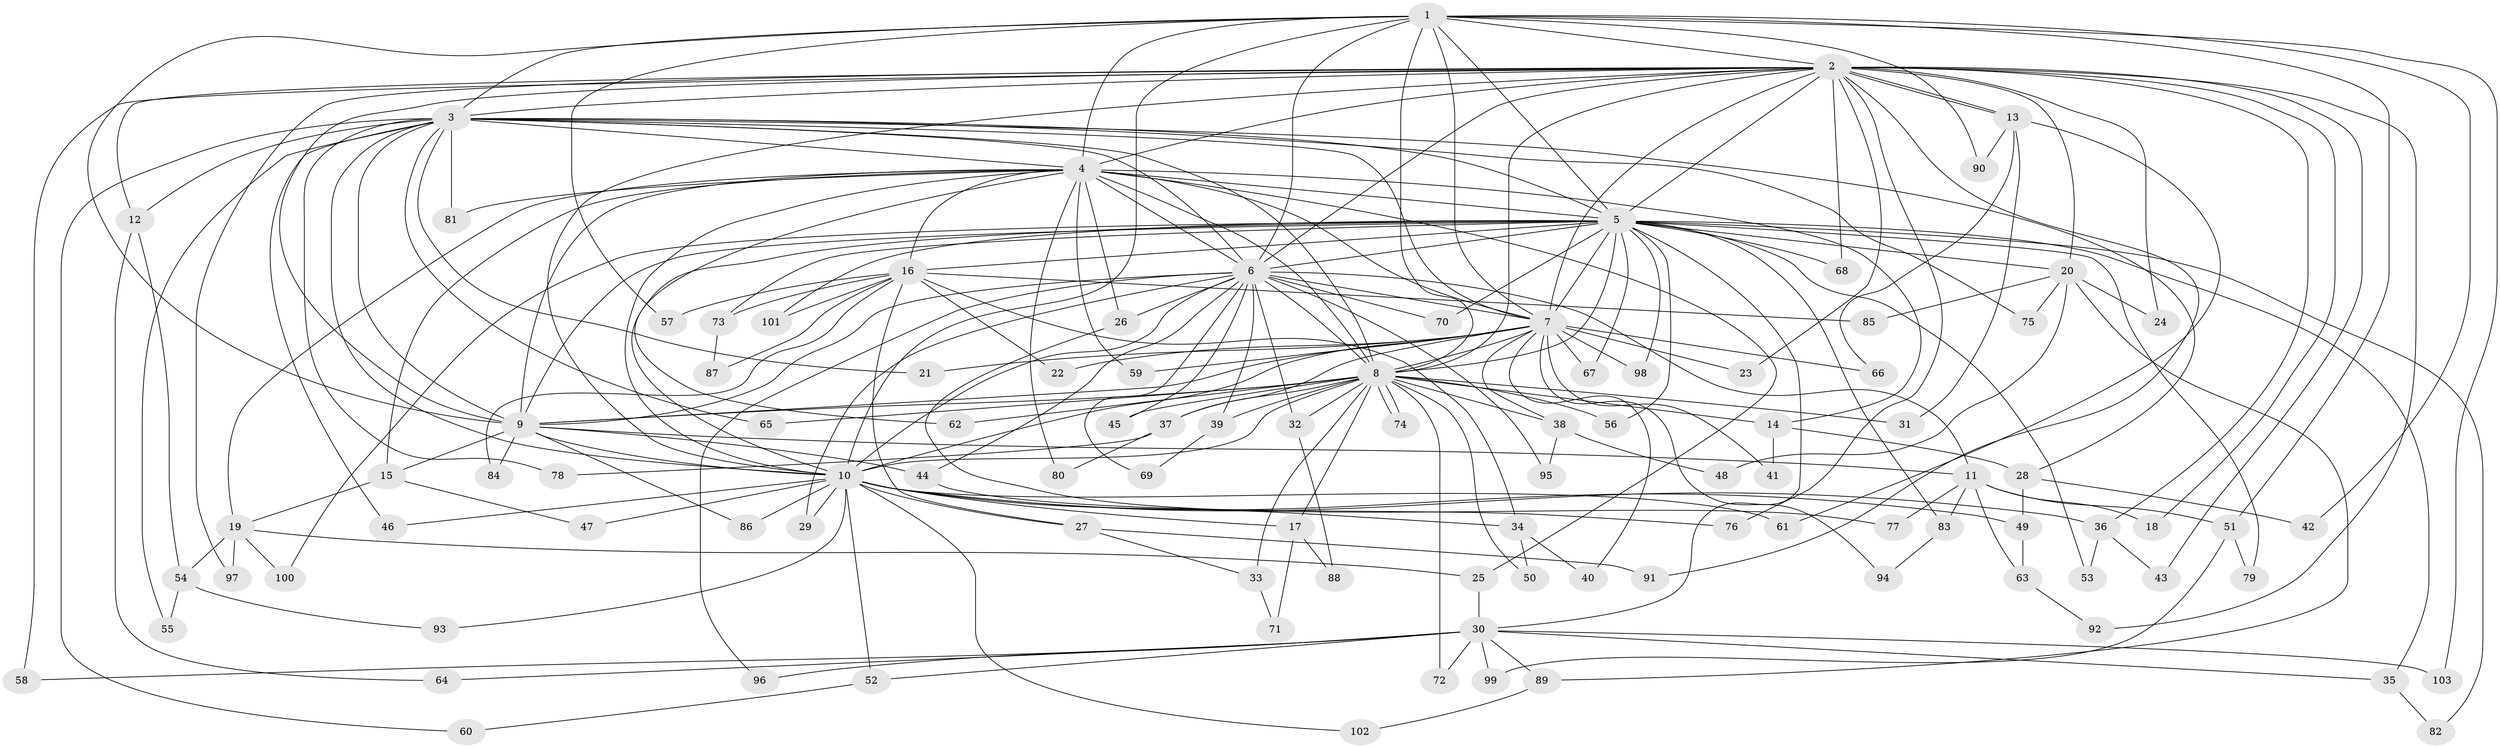 // coarse degree distribution, {25: 0.012987012987012988, 22: 0.012987012987012988, 17: 0.012987012987012988, 29: 0.012987012987012988, 16: 0.012987012987012988, 18: 0.012987012987012988, 12: 0.012987012987012988, 21: 0.012987012987012988, 7: 0.012987012987012988, 6: 0.03896103896103896, 3: 0.11688311688311688, 4: 0.1038961038961039, 11: 0.025974025974025976, 2: 0.5584415584415584, 8: 0.012987012987012988, 1: 0.025974025974025976}
// Generated by graph-tools (version 1.1) at 2025/51/02/27/25 19:51:51]
// undirected, 103 vertices, 231 edges
graph export_dot {
graph [start="1"]
  node [color=gray90,style=filled];
  1;
  2;
  3;
  4;
  5;
  6;
  7;
  8;
  9;
  10;
  11;
  12;
  13;
  14;
  15;
  16;
  17;
  18;
  19;
  20;
  21;
  22;
  23;
  24;
  25;
  26;
  27;
  28;
  29;
  30;
  31;
  32;
  33;
  34;
  35;
  36;
  37;
  38;
  39;
  40;
  41;
  42;
  43;
  44;
  45;
  46;
  47;
  48;
  49;
  50;
  51;
  52;
  53;
  54;
  55;
  56;
  57;
  58;
  59;
  60;
  61;
  62;
  63;
  64;
  65;
  66;
  67;
  68;
  69;
  70;
  71;
  72;
  73;
  74;
  75;
  76;
  77;
  78;
  79;
  80;
  81;
  82;
  83;
  84;
  85;
  86;
  87;
  88;
  89;
  90;
  91;
  92;
  93;
  94;
  95;
  96;
  97;
  98;
  99;
  100;
  101;
  102;
  103;
  1 -- 2;
  1 -- 3;
  1 -- 4;
  1 -- 5;
  1 -- 6;
  1 -- 7;
  1 -- 8;
  1 -- 9;
  1 -- 10;
  1 -- 42;
  1 -- 51;
  1 -- 57;
  1 -- 90;
  1 -- 103;
  2 -- 3;
  2 -- 4;
  2 -- 5;
  2 -- 6;
  2 -- 7;
  2 -- 8;
  2 -- 9;
  2 -- 10;
  2 -- 12;
  2 -- 13;
  2 -- 13;
  2 -- 18;
  2 -- 20;
  2 -- 23;
  2 -- 24;
  2 -- 36;
  2 -- 43;
  2 -- 58;
  2 -- 68;
  2 -- 76;
  2 -- 91;
  2 -- 92;
  2 -- 97;
  3 -- 4;
  3 -- 5;
  3 -- 6;
  3 -- 7;
  3 -- 8;
  3 -- 9;
  3 -- 10;
  3 -- 12;
  3 -- 21;
  3 -- 28;
  3 -- 46;
  3 -- 55;
  3 -- 60;
  3 -- 65;
  3 -- 75;
  3 -- 78;
  3 -- 81;
  4 -- 5;
  4 -- 6;
  4 -- 7;
  4 -- 8;
  4 -- 9;
  4 -- 10;
  4 -- 14;
  4 -- 15;
  4 -- 16;
  4 -- 19;
  4 -- 25;
  4 -- 26;
  4 -- 59;
  4 -- 62;
  4 -- 80;
  4 -- 81;
  5 -- 6;
  5 -- 7;
  5 -- 8;
  5 -- 9;
  5 -- 10;
  5 -- 16;
  5 -- 20;
  5 -- 30;
  5 -- 35;
  5 -- 53;
  5 -- 56;
  5 -- 67;
  5 -- 68;
  5 -- 70;
  5 -- 73;
  5 -- 79;
  5 -- 82;
  5 -- 83;
  5 -- 98;
  5 -- 100;
  5 -- 101;
  6 -- 7;
  6 -- 8;
  6 -- 9;
  6 -- 10;
  6 -- 11;
  6 -- 26;
  6 -- 29;
  6 -- 32;
  6 -- 39;
  6 -- 44;
  6 -- 45;
  6 -- 69;
  6 -- 70;
  6 -- 95;
  6 -- 96;
  7 -- 8;
  7 -- 9;
  7 -- 10;
  7 -- 21;
  7 -- 22;
  7 -- 23;
  7 -- 37;
  7 -- 38;
  7 -- 40;
  7 -- 41;
  7 -- 59;
  7 -- 66;
  7 -- 67;
  7 -- 94;
  7 -- 98;
  8 -- 9;
  8 -- 10;
  8 -- 14;
  8 -- 17;
  8 -- 31;
  8 -- 32;
  8 -- 33;
  8 -- 37;
  8 -- 38;
  8 -- 39;
  8 -- 45;
  8 -- 50;
  8 -- 56;
  8 -- 62;
  8 -- 65;
  8 -- 72;
  8 -- 74;
  8 -- 74;
  9 -- 10;
  9 -- 11;
  9 -- 15;
  9 -- 44;
  9 -- 84;
  9 -- 86;
  10 -- 17;
  10 -- 27;
  10 -- 29;
  10 -- 34;
  10 -- 36;
  10 -- 46;
  10 -- 47;
  10 -- 49;
  10 -- 52;
  10 -- 61;
  10 -- 86;
  10 -- 93;
  10 -- 102;
  11 -- 18;
  11 -- 51;
  11 -- 63;
  11 -- 77;
  11 -- 83;
  12 -- 54;
  12 -- 64;
  13 -- 31;
  13 -- 61;
  13 -- 66;
  13 -- 90;
  14 -- 28;
  14 -- 41;
  15 -- 19;
  15 -- 47;
  16 -- 22;
  16 -- 27;
  16 -- 34;
  16 -- 57;
  16 -- 73;
  16 -- 84;
  16 -- 85;
  16 -- 87;
  16 -- 101;
  17 -- 71;
  17 -- 88;
  19 -- 25;
  19 -- 54;
  19 -- 97;
  19 -- 100;
  20 -- 24;
  20 -- 48;
  20 -- 75;
  20 -- 85;
  20 -- 89;
  25 -- 30;
  26 -- 77;
  27 -- 33;
  27 -- 91;
  28 -- 42;
  28 -- 49;
  30 -- 35;
  30 -- 52;
  30 -- 58;
  30 -- 64;
  30 -- 72;
  30 -- 89;
  30 -- 96;
  30 -- 99;
  30 -- 103;
  32 -- 88;
  33 -- 71;
  34 -- 40;
  34 -- 50;
  35 -- 82;
  36 -- 43;
  36 -- 53;
  37 -- 78;
  37 -- 80;
  38 -- 48;
  38 -- 95;
  39 -- 69;
  44 -- 76;
  49 -- 63;
  51 -- 79;
  51 -- 99;
  52 -- 60;
  54 -- 55;
  54 -- 93;
  63 -- 92;
  73 -- 87;
  83 -- 94;
  89 -- 102;
}
